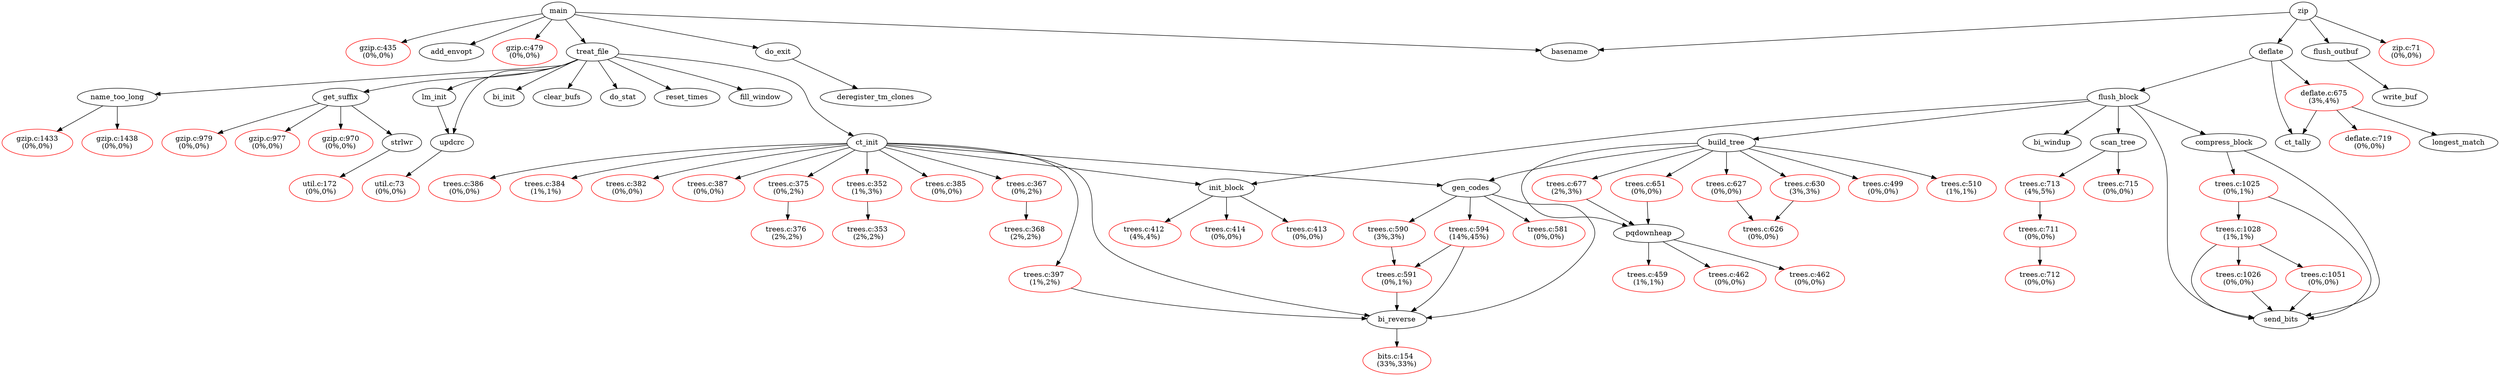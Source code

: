 digraph G {
node0 [ label="trees.c:367
(0%,2%)",shape="ellipse",color = "red"];
node1 [ label="init_block" ];
node2 [ label="trees.c:386 
(0%,0%)",shape="ellipse",color = "red"];
node3 [ label="do_exit" ];
node4 [ label="trees.c:510
(1%,1%)",shape="ellipse",color = "red"];
node5 [ label="util.c:73 
(0%,0%)",shape="ellipse",color = "red"];
node6 [ label="basename" ];
node7 [ label="trees.c:462
(0%,0%)",shape="ellipse",color = "red"];
node8 [ label="bi_windup" ];
node9 [ label="lm_init" ];
node10 [ label="trees.c:581 
(0%,0%)",shape="ellipse",color = "red"];
node11 [ label="gzip.c:435
(0%,0%)",shape="ellipse",color = "red"];
node12 [ label="trees.c:715
(0%,0%)",shape="ellipse",color = "red"];
node13 [ label="scan_tree" ];
node14 [ label="util.c:172 
(0%,0%)",shape="ellipse",color = "red"];
node15 [ label="trees.c:712
(0%,0%)",shape="ellipse",color = "red"];
node16 [ label="trees.c:384 
(1%,1%)",shape="ellipse",color = "red"];
node17 [ label="trees.c:630
(3%,3%)",shape="ellipse",color = "red"];
node18 [ label="compress_block" ];
node19 [ label="send_bits" ];
node20 [ label="trees.c:459 
(1%,1%)",shape="ellipse",color = "red"];
node21 [ label="trees.c:651 
(0%,0%)",shape="ellipse",color = "red"];
node22 [ label="trees.c:412 
(4%,4%)",shape="ellipse",color = "red"];
node23 [ label="gen_codes" ];
node24 [ label="trees.c:414 
(0%,0%)",shape="ellipse",color = "red"];
node25 [ label="zip" ];
node26 [ label="flush_block" ];
node27 [ label="ct_init" ];
node28 [ label="name_too_long" ];
node29 [ label="trees.c:382 
(0%,0%)",shape="ellipse",color = "red"];
node30 [ label="trees.c:594
(14%,45%)",shape="ellipse",color = "red"];
node31 [ label="get_suffix" ];
node32 [ label="flush_outbuf" ];
node33 [ label="bits.c:154 
(33%,33%)",shape="ellipse",color = "red"];
node34 [ label="ct_tally" ];
node35 [ label="trees.c:1026
(0%,0%)",shape="ellipse",color = "red"];
node36 [ label="trees.c:1051
(0%,0%)",shape="ellipse",color = "red"];
node37 [ label="trees.c:711 
(0%,0%)",shape="ellipse",color = "red"];
node38 [ label="trees.c:353 
(2%,2%)",shape="ellipse",color = "red"];
node39 [ label="strlwr" ];
node40 [ label="trees.c:387 
(0%,0%)",shape="ellipse",color = "red"];
node41 [ label="main" ];
node42 [ label="bi_reverse" ];
node43 [ label="bi_init" ];
node44 [ label="trees.c:375
(0%,2%)",shape="ellipse",color = "red"];
node45 [ label="build_tree" ];
node46 [ label="trees.c:376 
(2%,2%)",shape="ellipse",color = "red"];
node47 [ label="updcrc" ];
node48 [ label="trees.c:352
(1%,3%)",shape="ellipse",color = "red"];
node49 [ label="clear_bufs" ];
node50 [ label="do_stat" ];
node51 [ label="trees.c:462 
(0%,0%)",shape="ellipse",color = "red"];
node52 [ label="zip.c:71
(0%,0%)",shape="ellipse",color = "red"];
node53 [ label="reset_times" ];
node54 [ label="deregister_tm_clones" ];
node55 [ label="write_buf" ];
node56 [ label="longest_match" ];
node57 [ label="trees.c:591
(0%,1%)",shape="ellipse",color = "red"];
node58 [ label="trees.c:397 
(1%,2%)",shape="ellipse",color = "red"];
node59 [ label="trees.c:590 
(3%,3%)",shape="ellipse",color = "red"];
node60 [ label="deflate.c:719 
(0%,0%)",shape="ellipse",color = "red"];
node61 [ label="trees.c:627
(0%,0%)",shape="ellipse",color = "red"];
node62 [ label="trees.c:626
(0%,0%)",shape="ellipse",color = "red"];
node63 [ label="trees.c:385 
(0%,0%)",shape="ellipse",color = "red"];
node64 [ label="trees.c:413 
(0%,0%)",shape="ellipse",color = "red"];
node65 [ label="trees.c:499
(0%,0%)",shape="ellipse",color = "red"];
node66 [ label="trees.c:368 
(2%,2%)",shape="ellipse",color = "red"];
node67 [ label="gzip.c:979
(0%,0%)",shape="ellipse",color = "red"];
node68 [ label="trees.c:677
(2%,3%)",shape="ellipse",color = "red"];
node69 [ label="deflate.c:675
(3%,4%)",shape="ellipse",color = "red"];
node70 [ label="pqdownheap" ];
node71 [ label="gzip.c:977
(0%,0%)",shape="ellipse",color = "red"];
node72 [ label="fill_window" ];
node73 [ label="gzip.c:970
(0%,0%)",shape="ellipse",color = "red"];
node74 [ label="gzip.c:1438
(0%,0%)",shape="ellipse",color = "red"];
node75 [ label="trees.c:1025 
(0%,1%)",shape="ellipse",color = "red"];
node76 [ label="add_envopt" ];
node77 [ label="treat_file" ];
node78 [ label="trees.c:1028
(1%,1%)",shape="ellipse",color = "red"];
node79 [ label="gzip.c:479
(0%,0%)",shape="ellipse",color = "red"];
node80 [ label="trees.c:713
(4%,5%)",shape="ellipse",color = "red"];
node81 [ label="gzip.c:1433
(0%,0%)",shape="ellipse",color = "red"];
node82 [ label="deflate" ];
node36 -> node19
node45 -> node21
node26 -> node45
node27 -> node23
node69 -> node60
node32 -> node55
node78 -> node35
node35 -> node19
node30 -> node42
node77 -> node50
node42 -> node33
node37 -> node15
node26 -> node8
node82 -> node34
node13 -> node12
node77 -> node27
node27 -> node44
node23 -> node10
node45 -> node68
node27 -> node42
node31 -> node39
node17 -> node62
node77 -> node72
node78 -> node36
node45 -> node23
node77 -> node28
node82 -> node26
node1 -> node22
node69 -> node56
node28 -> node81
node9 -> node47
node31 -> node73
node27 -> node58
node41 -> node79
node25 -> node82
node23 -> node30
node28 -> node74
node41 -> node76
node45 -> node61
node82 -> node69
node68 -> node70
node70 -> node51
node18 -> node75
node25 -> node6
node25 -> node52
node45 -> node4
node27 -> node0
node25 -> node32
node44 -> node46
node41 -> node3
node77 -> node9
node13 -> node80
node77 -> node49
node78 -> node19
node27 -> node2
node59 -> node57
node70 -> node20
node47 -> node5
node23 -> node59
node45 -> node70
node27 -> node63
node58 -> node42
node41 -> node6
node80 -> node37
node26 -> node19
node23 -> node42
node77 -> node47
node1 -> node64
node41 -> node11
node0 -> node66
node39 -> node14
node45 -> node65
node45 -> node17
node77 -> node53
node57 -> node42
node27 -> node16
node3 -> node54
node27 -> node29
node31 -> node67
node75 -> node19
node27 -> node40
node61 -> node62
node27 -> node1
node26 -> node1
node18 -> node19
node77 -> node43
node1 -> node24
node26 -> node13
node77 -> node31
node75 -> node78
node48 -> node38
node41 -> node77
node30 -> node57
node26 -> node18
node70 -> node7
node21 -> node70
node27 -> node48
node31 -> node71
node69 -> node34
}
